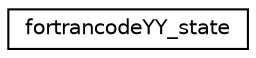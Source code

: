 digraph "Graphical Class Hierarchy"
{
 // LATEX_PDF_SIZE
  edge [fontname="Helvetica",fontsize="10",labelfontname="Helvetica",labelfontsize="10"];
  node [fontname="Helvetica",fontsize="10",shape=record];
  rankdir="LR";
  Node0 [label="fortrancodeYY_state",height=0.2,width=0.4,color="black", fillcolor="white", style="filled",URL="$structfortrancodeYY__state.html",tooltip=" "];
}
